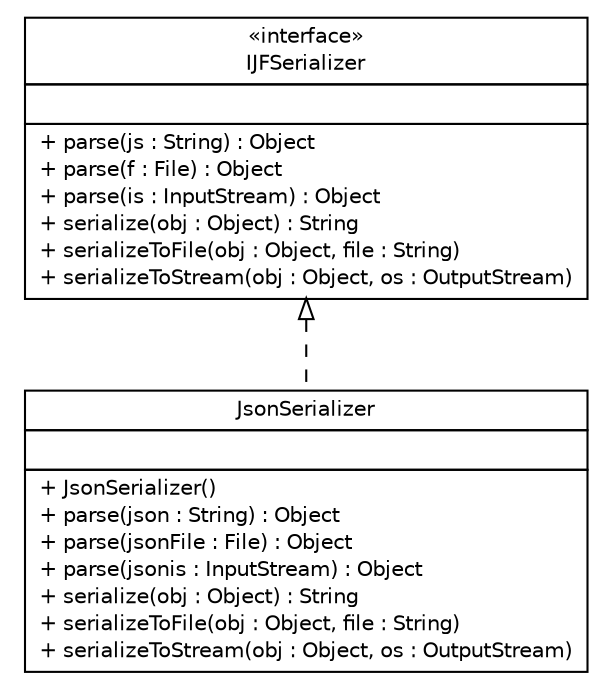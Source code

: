 #!/usr/local/bin/dot
#
# Class diagram 
# Generated by UMLGraph version R5_6 (http://www.umlgraph.org/)
#

digraph G {
	edge [fontname="Helvetica",fontsize=10,labelfontname="Helvetica",labelfontsize=10];
	node [fontname="Helvetica",fontsize=10,shape=plaintext];
	nodesep=0.25;
	ranksep=0.5;
	// org.fringe.jf.json.JsonSerializer
	c63 [label=<<table title="org.fringe.jf.json.JsonSerializer" border="0" cellborder="1" cellspacing="0" cellpadding="2" port="p" href="./JsonSerializer.html">
		<tr><td><table border="0" cellspacing="0" cellpadding="1">
<tr><td align="center" balign="center"> JsonSerializer </td></tr>
		</table></td></tr>
		<tr><td><table border="0" cellspacing="0" cellpadding="1">
<tr><td align="left" balign="left">  </td></tr>
		</table></td></tr>
		<tr><td><table border="0" cellspacing="0" cellpadding="1">
<tr><td align="left" balign="left"> + JsonSerializer() </td></tr>
<tr><td align="left" balign="left"> + parse(json : String) : Object </td></tr>
<tr><td align="left" balign="left"> + parse(jsonFile : File) : Object </td></tr>
<tr><td align="left" balign="left"> + parse(jsonis : InputStream) : Object </td></tr>
<tr><td align="left" balign="left"> + serialize(obj : Object) : String </td></tr>
<tr><td align="left" balign="left"> + serializeToFile(obj : Object, file : String) </td></tr>
<tr><td align="left" balign="left"> + serializeToStream(obj : Object, os : OutputStream) </td></tr>
		</table></td></tr>
		</table>>, URL="./JsonSerializer.html", fontname="Helvetica", fontcolor="black", fontsize=10.0];
	// org.fringe.jf.json.IJFSerializer
	c64 [label=<<table title="org.fringe.jf.json.IJFSerializer" border="0" cellborder="1" cellspacing="0" cellpadding="2" port="p" href="./IJFSerializer.html">
		<tr><td><table border="0" cellspacing="0" cellpadding="1">
<tr><td align="center" balign="center"> &#171;interface&#187; </td></tr>
<tr><td align="center" balign="center"> IJFSerializer </td></tr>
		</table></td></tr>
		<tr><td><table border="0" cellspacing="0" cellpadding="1">
<tr><td align="left" balign="left">  </td></tr>
		</table></td></tr>
		<tr><td><table border="0" cellspacing="0" cellpadding="1">
<tr><td align="left" balign="left"> + parse(js : String) : Object </td></tr>
<tr><td align="left" balign="left"> + parse(f : File) : Object </td></tr>
<tr><td align="left" balign="left"> + parse(is : InputStream) : Object </td></tr>
<tr><td align="left" balign="left"> + serialize(obj : Object) : String </td></tr>
<tr><td align="left" balign="left"> + serializeToFile(obj : Object, file : String) </td></tr>
<tr><td align="left" balign="left"> + serializeToStream(obj : Object, os : OutputStream) </td></tr>
		</table></td></tr>
		</table>>, URL="./IJFSerializer.html", fontname="Helvetica", fontcolor="black", fontsize=10.0];
	//org.fringe.jf.json.JsonSerializer implements org.fringe.jf.json.IJFSerializer
	c64:p -> c63:p [dir=back,arrowtail=empty,style=dashed];
}

